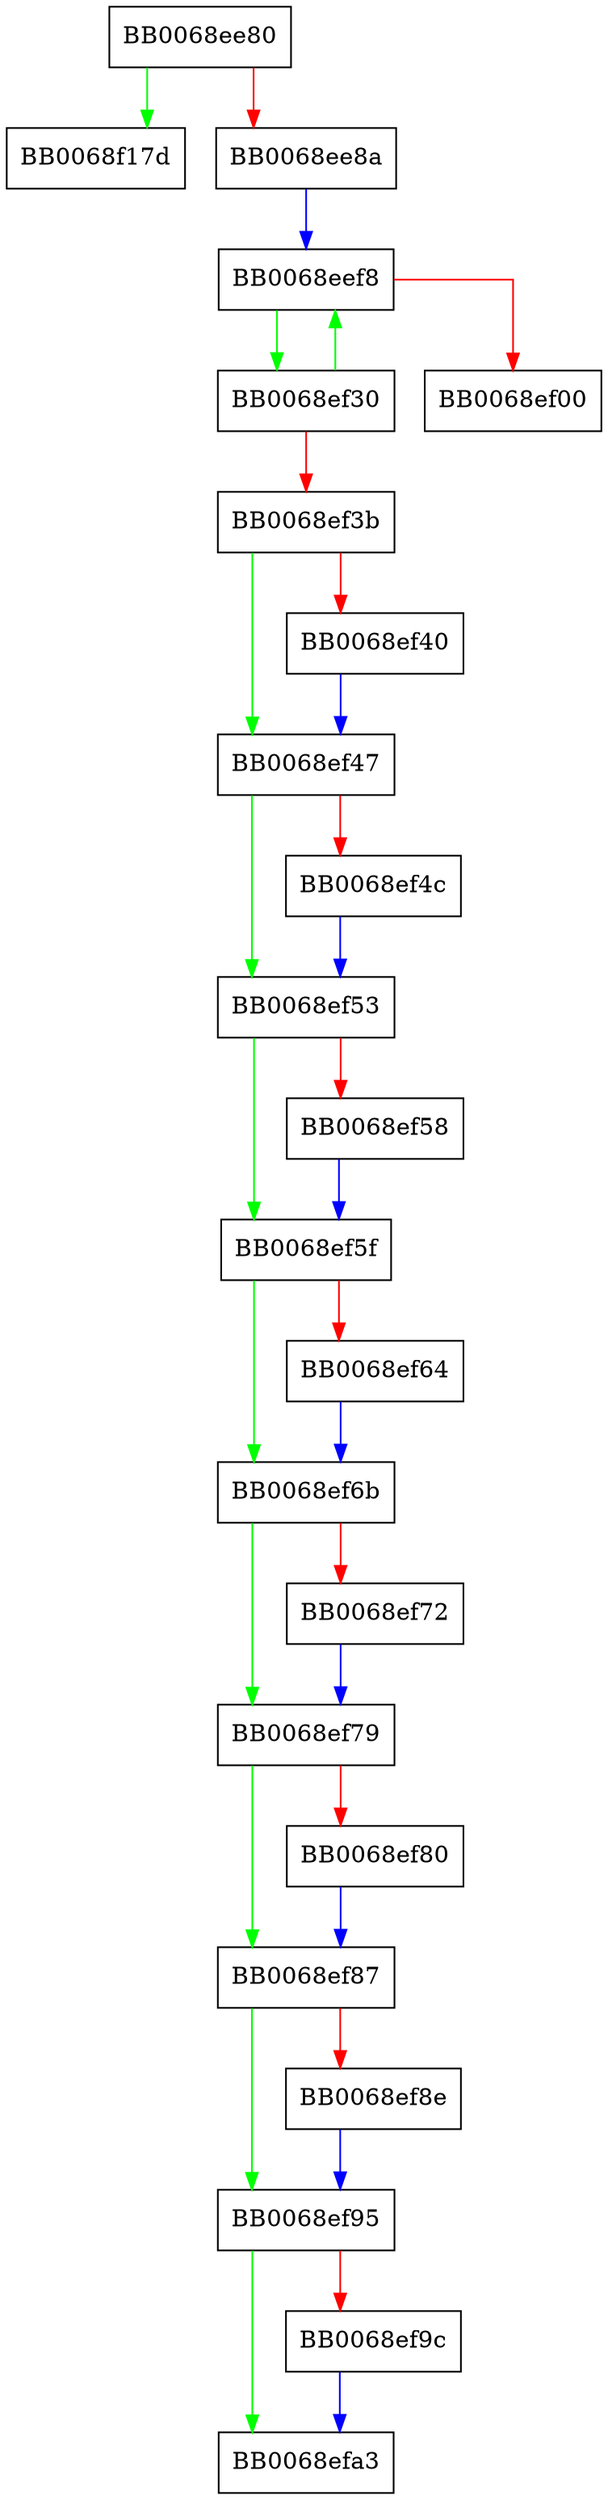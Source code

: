 digraph ossl_prov_seeding_from_dispatch {
  node [shape="box"];
  graph [splines=ortho];
  BB0068ee80 -> BB0068f17d [color="green"];
  BB0068ee80 -> BB0068ee8a [color="red"];
  BB0068ee8a -> BB0068eef8 [color="blue"];
  BB0068eef8 -> BB0068ef30 [color="green"];
  BB0068eef8 -> BB0068ef00 [color="red"];
  BB0068ef30 -> BB0068eef8 [color="green"];
  BB0068ef30 -> BB0068ef3b [color="red"];
  BB0068ef3b -> BB0068ef47 [color="green"];
  BB0068ef3b -> BB0068ef40 [color="red"];
  BB0068ef40 -> BB0068ef47 [color="blue"];
  BB0068ef47 -> BB0068ef53 [color="green"];
  BB0068ef47 -> BB0068ef4c [color="red"];
  BB0068ef4c -> BB0068ef53 [color="blue"];
  BB0068ef53 -> BB0068ef5f [color="green"];
  BB0068ef53 -> BB0068ef58 [color="red"];
  BB0068ef58 -> BB0068ef5f [color="blue"];
  BB0068ef5f -> BB0068ef6b [color="green"];
  BB0068ef5f -> BB0068ef64 [color="red"];
  BB0068ef64 -> BB0068ef6b [color="blue"];
  BB0068ef6b -> BB0068ef79 [color="green"];
  BB0068ef6b -> BB0068ef72 [color="red"];
  BB0068ef72 -> BB0068ef79 [color="blue"];
  BB0068ef79 -> BB0068ef87 [color="green"];
  BB0068ef79 -> BB0068ef80 [color="red"];
  BB0068ef80 -> BB0068ef87 [color="blue"];
  BB0068ef87 -> BB0068ef95 [color="green"];
  BB0068ef87 -> BB0068ef8e [color="red"];
  BB0068ef8e -> BB0068ef95 [color="blue"];
  BB0068ef95 -> BB0068efa3 [color="green"];
  BB0068ef95 -> BB0068ef9c [color="red"];
  BB0068ef9c -> BB0068efa3 [color="blue"];
}